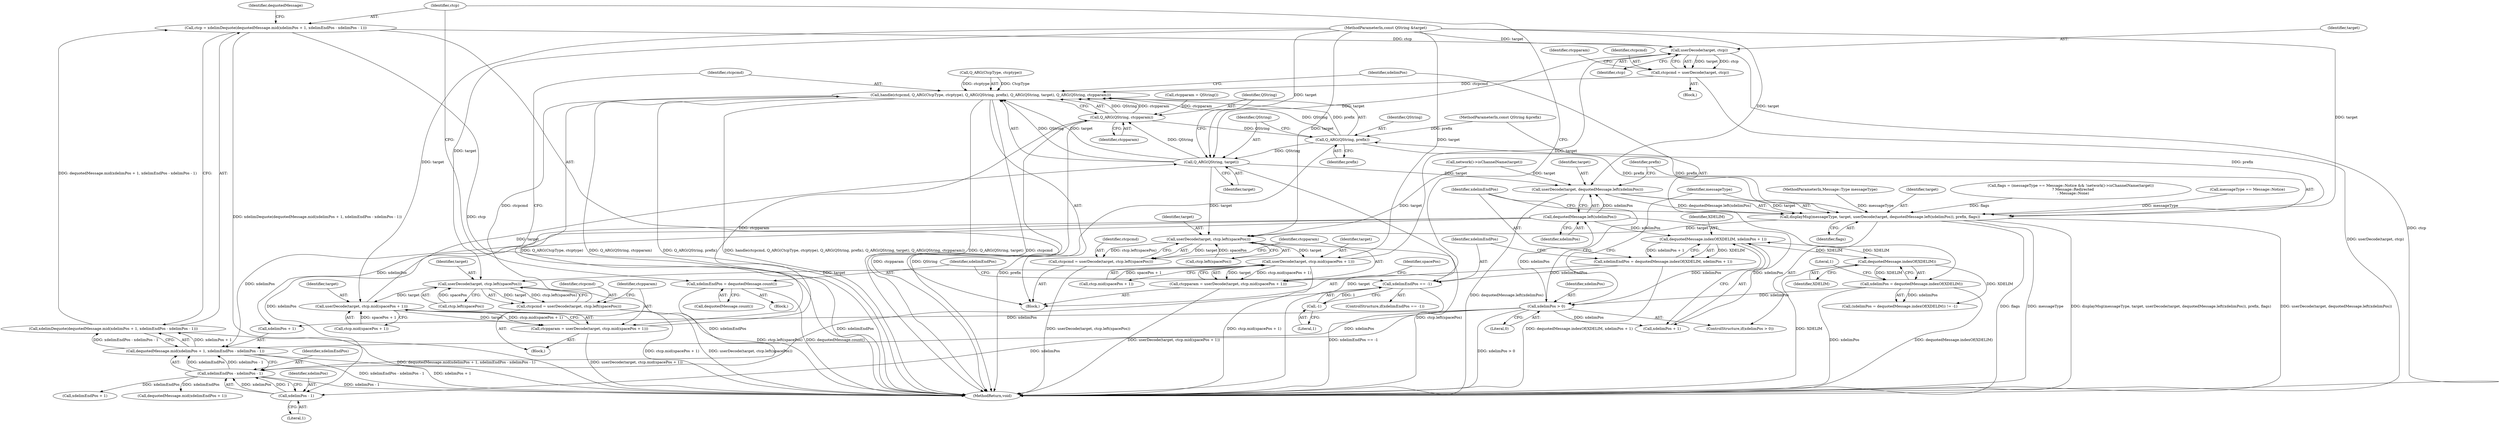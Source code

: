 digraph "1_quassel_a4ca568cdf68cf4a0343eb161518dc8e50cea87d_4@integer" {
"1000187" [label="(Call,ctcp = xdelimDequote(dequotedMessage.mid(xdelimPos + 1, xdelimEndPos - xdelimPos - 1)))"];
"1000189" [label="(Call,xdelimDequote(dequotedMessage.mid(xdelimPos + 1, xdelimEndPos - xdelimPos - 1)))"];
"1000190" [label="(Call,dequotedMessage.mid(xdelimPos + 1, xdelimEndPos - xdelimPos - 1))"];
"1000167" [label="(Call,dequotedMessage.left(xdelimPos))"];
"1000159" [label="(Call,xdelimPos > 0)"];
"1000151" [label="(Call,xdelimPos = dequotedMessage.indexOf(XDELIM))"];
"1000153" [label="(Call,dequotedMessage.indexOf(XDELIM))"];
"1000173" [label="(Call,dequotedMessage.indexOf(XDELIM, xdelimPos + 1))"];
"1000194" [label="(Call,xdelimEndPos - xdelimPos - 1)"];
"1000184" [label="(Call,xdelimEndPos = dequotedMessage.count())"];
"1000179" [label="(Call,xdelimEndPos == -1)"];
"1000171" [label="(Call,xdelimEndPos = dequotedMessage.indexOf(XDELIM, xdelimPos + 1))"];
"1000181" [label="(Call,-1)"];
"1000196" [label="(Call,xdelimPos - 1)"];
"1000249" [label="(Call,userDecode(target, ctcp))"];
"1000247" [label="(Call,ctcpcmd = userDecode(target, ctcp))"];
"1000258" [label="(Call,handle(ctcpcmd, Q_ARG(CtcpType, ctcptype), Q_ARG(QString, prefix), Q_ARG(QString, target), Q_ARG(QString, ctcpparam)))"];
"1000266" [label="(Call,Q_ARG(QString, target))"];
"1000165" [label="(Call,userDecode(target, dequotedMessage.left(xdelimPos)))"];
"1000162" [label="(Call,displayMsg(messageType, target, userDecode(target, dequotedMessage.left(xdelimPos)), prefix, flags))"];
"1000208" [label="(Call,userDecode(target, ctcp.left(spacePos)))"];
"1000206" [label="(Call,ctcpcmd = userDecode(target, ctcp.left(spacePos)))"];
"1000215" [label="(Call,userDecode(target, ctcp.mid(spacePos + 1)))"];
"1000213" [label="(Call,ctcpparam = userDecode(target, ctcp.mid(spacePos + 1)))"];
"1000233" [label="(Call,userDecode(target, ctcp.left(spacePos)))"];
"1000231" [label="(Call,ctcpcmd = userDecode(target, ctcp.left(spacePos)))"];
"1000239" [label="(Call,userDecode(target, ctcp.mid(spacePos + 1)))"];
"1000237" [label="(Call,ctcpparam = userDecode(target, ctcp.mid(spacePos + 1)))"];
"1000269" [label="(Call,Q_ARG(QString, ctcpparam))"];
"1000263" [label="(Call,Q_ARG(QString, prefix))"];
"1000231" [label="(Call,ctcpcmd = userDecode(target, ctcp.left(spacePos)))"];
"1000200" [label="(Identifier,dequotedMessage)"];
"1000180" [label="(Identifier,xdelimEndPos)"];
"1000171" [label="(Call,xdelimEndPos = dequotedMessage.indexOf(XDELIM, xdelimPos + 1))"];
"1000232" [label="(Identifier,ctcpcmd)"];
"1000241" [label="(Call,ctcp.mid(spacePos + 1))"];
"1000191" [label="(Call,xdelimPos + 1)"];
"1000161" [label="(Literal,0)"];
"1000103" [label="(MethodParameterIn,const QString &target)"];
"1000265" [label="(Identifier,prefix)"];
"1000270" [label="(Identifier,QString)"];
"1000253" [label="(Identifier,ctcpparam)"];
"1000215" [label="(Call,userDecode(target, ctcp.mid(spacePos + 1)))"];
"1000269" [label="(Call,Q_ARG(QString, ctcpparam))"];
"1000168" [label="(Identifier,xdelimPos)"];
"1000247" [label="(Call,ctcpcmd = userDecode(target, ctcp))"];
"1000157" [label="(Block,)"];
"1000173" [label="(Call,dequotedMessage.indexOf(XDELIM, xdelimPos + 1))"];
"1000195" [label="(Identifier,xdelimEndPos)"];
"1000156" [label="(Literal,1)"];
"1000216" [label="(Identifier,target)"];
"1000130" [label="(Call,network()->isChannelName(target))"];
"1000222" [label="(Identifier,spacePos)"];
"1000213" [label="(Call,ctcpparam = userDecode(target, ctcp.mid(spacePos + 1)))"];
"1000101" [label="(MethodParameterIn,Message::Type messageType)"];
"1000185" [label="(Identifier,xdelimEndPos)"];
"1000181" [label="(Call,-1)"];
"1000164" [label="(Identifier,target)"];
"1000154" [label="(Identifier,XDELIM)"];
"1000170" [label="(Identifier,flags)"];
"1000246" [label="(Block,)"];
"1000255" [label="(Call,ctcpparam = QString())"];
"1000249" [label="(Call,userDecode(target, ctcp))"];
"1000201" [label="(Call,dequotedMessage.mid(xdelimEndPos + 1))"];
"1000187" [label="(Call,ctcp = xdelimDequote(dequotedMessage.mid(xdelimPos + 1, xdelimEndPos - xdelimPos - 1)))"];
"1000233" [label="(Call,userDecode(target, ctcp.left(spacePos)))"];
"1000308" [label="(MethodReturn,void)"];
"1000190" [label="(Call,dequotedMessage.mid(xdelimPos + 1, xdelimEndPos - xdelimPos - 1))"];
"1000202" [label="(Call,xdelimEndPos + 1)"];
"1000209" [label="(Identifier,target)"];
"1000122" [label="(Call,flags = (messageType == Message::Notice && !network()->isChannelName(target))\n    ? Message::Redirected\n    : Message::None)"];
"1000210" [label="(Call,ctcp.left(spacePos))"];
"1000102" [label="(MethodParameterIn,const QString &prefix)"];
"1000182" [label="(Literal,1)"];
"1000172" [label="(Identifier,xdelimEndPos)"];
"1000184" [label="(Call,xdelimEndPos = dequotedMessage.count())"];
"1000206" [label="(Call,ctcpcmd = userDecode(target, ctcp.left(spacePos)))"];
"1000183" [label="(Block,)"];
"1000266" [label="(Call,Q_ARG(QString, target))"];
"1000263" [label="(Call,Q_ARG(QString, prefix))"];
"1000264" [label="(Identifier,QString)"];
"1000126" [label="(Call,messageType == Message::Notice)"];
"1000259" [label="(Identifier,ctcpcmd)"];
"1000153" [label="(Call,dequotedMessage.indexOf(XDELIM))"];
"1000159" [label="(Call,xdelimPos > 0)"];
"1000198" [label="(Literal,1)"];
"1000167" [label="(Call,dequotedMessage.left(xdelimPos))"];
"1000214" [label="(Identifier,ctcpparam)"];
"1000169" [label="(Identifier,prefix)"];
"1000258" [label="(Call,handle(ctcpcmd, Q_ARG(CtcpType, ctcptype), Q_ARG(QString, prefix), Q_ARG(QString, target), Q_ARG(QString, ctcpparam)))"];
"1000178" [label="(ControlStructure,if(xdelimEndPos == -1))"];
"1000239" [label="(Call,userDecode(target, ctcp.mid(spacePos + 1)))"];
"1000166" [label="(Identifier,target)"];
"1000186" [label="(Call,dequotedMessage.count())"];
"1000151" [label="(Call,xdelimPos = dequotedMessage.indexOf(XDELIM))"];
"1000207" [label="(Identifier,ctcpcmd)"];
"1000160" [label="(Identifier,xdelimPos)"];
"1000197" [label="(Identifier,xdelimPos)"];
"1000250" [label="(Identifier,target)"];
"1000260" [label="(Call,Q_ARG(CtcpType, ctcptype))"];
"1000267" [label="(Identifier,QString)"];
"1000230" [label="(Block,)"];
"1000234" [label="(Identifier,target)"];
"1000150" [label="(Call,(xdelimPos = dequotedMessage.indexOf(XDELIM)) != -1)"];
"1000165" [label="(Call,userDecode(target, dequotedMessage.left(xdelimPos)))"];
"1000162" [label="(Call,displayMsg(messageType, target, userDecode(target, dequotedMessage.left(xdelimPos)), prefix, flags))"];
"1000194" [label="(Call,xdelimEndPos - xdelimPos - 1)"];
"1000271" [label="(Identifier,ctcpparam)"];
"1000179" [label="(Call,xdelimEndPos == -1)"];
"1000163" [label="(Identifier,messageType)"];
"1000235" [label="(Call,ctcp.left(spacePos))"];
"1000158" [label="(ControlStructure,if(xdelimPos > 0))"];
"1000189" [label="(Call,xdelimDequote(dequotedMessage.mid(xdelimPos + 1, xdelimEndPos - xdelimPos - 1)))"];
"1000174" [label="(Identifier,XDELIM)"];
"1000240" [label="(Identifier,target)"];
"1000196" [label="(Call,xdelimPos - 1)"];
"1000237" [label="(Call,ctcpparam = userDecode(target, ctcp.mid(spacePos + 1)))"];
"1000217" [label="(Call,ctcp.mid(spacePos + 1))"];
"1000188" [label="(Identifier,ctcp)"];
"1000175" [label="(Call,xdelimPos + 1)"];
"1000238" [label="(Identifier,ctcpparam)"];
"1000248" [label="(Identifier,ctcpcmd)"];
"1000208" [label="(Call,userDecode(target, ctcp.left(spacePos)))"];
"1000268" [label="(Identifier,target)"];
"1000251" [label="(Identifier,ctcp)"];
"1000152" [label="(Identifier,xdelimPos)"];
"1000187" -> "1000157"  [label="AST: "];
"1000187" -> "1000189"  [label="CFG: "];
"1000188" -> "1000187"  [label="AST: "];
"1000189" -> "1000187"  [label="AST: "];
"1000200" -> "1000187"  [label="CFG: "];
"1000187" -> "1000308"  [label="DDG: ctcp"];
"1000187" -> "1000308"  [label="DDG: xdelimDequote(dequotedMessage.mid(xdelimPos + 1, xdelimEndPos - xdelimPos - 1))"];
"1000189" -> "1000187"  [label="DDG: dequotedMessage.mid(xdelimPos + 1, xdelimEndPos - xdelimPos - 1)"];
"1000187" -> "1000249"  [label="DDG: ctcp"];
"1000189" -> "1000190"  [label="CFG: "];
"1000190" -> "1000189"  [label="AST: "];
"1000189" -> "1000308"  [label="DDG: dequotedMessage.mid(xdelimPos + 1, xdelimEndPos - xdelimPos - 1)"];
"1000190" -> "1000189"  [label="DDG: xdelimPos + 1"];
"1000190" -> "1000189"  [label="DDG: xdelimEndPos - xdelimPos - 1"];
"1000190" -> "1000194"  [label="CFG: "];
"1000191" -> "1000190"  [label="AST: "];
"1000194" -> "1000190"  [label="AST: "];
"1000190" -> "1000308"  [label="DDG: xdelimEndPos - xdelimPos - 1"];
"1000190" -> "1000308"  [label="DDG: xdelimPos + 1"];
"1000167" -> "1000190"  [label="DDG: xdelimPos"];
"1000159" -> "1000190"  [label="DDG: xdelimPos"];
"1000194" -> "1000190"  [label="DDG: xdelimEndPos"];
"1000194" -> "1000190"  [label="DDG: xdelimPos - 1"];
"1000167" -> "1000165"  [label="AST: "];
"1000167" -> "1000168"  [label="CFG: "];
"1000168" -> "1000167"  [label="AST: "];
"1000165" -> "1000167"  [label="CFG: "];
"1000167" -> "1000165"  [label="DDG: xdelimPos"];
"1000159" -> "1000167"  [label="DDG: xdelimPos"];
"1000167" -> "1000173"  [label="DDG: xdelimPos"];
"1000167" -> "1000175"  [label="DDG: xdelimPos"];
"1000167" -> "1000191"  [label="DDG: xdelimPos"];
"1000167" -> "1000196"  [label="DDG: xdelimPos"];
"1000159" -> "1000158"  [label="AST: "];
"1000159" -> "1000161"  [label="CFG: "];
"1000160" -> "1000159"  [label="AST: "];
"1000161" -> "1000159"  [label="AST: "];
"1000163" -> "1000159"  [label="CFG: "];
"1000172" -> "1000159"  [label="CFG: "];
"1000159" -> "1000308"  [label="DDG: xdelimPos > 0"];
"1000151" -> "1000159"  [label="DDG: xdelimPos"];
"1000159" -> "1000173"  [label="DDG: xdelimPos"];
"1000159" -> "1000175"  [label="DDG: xdelimPos"];
"1000159" -> "1000191"  [label="DDG: xdelimPos"];
"1000159" -> "1000196"  [label="DDG: xdelimPos"];
"1000151" -> "1000150"  [label="AST: "];
"1000151" -> "1000153"  [label="CFG: "];
"1000152" -> "1000151"  [label="AST: "];
"1000153" -> "1000151"  [label="AST: "];
"1000156" -> "1000151"  [label="CFG: "];
"1000151" -> "1000308"  [label="DDG: xdelimPos"];
"1000151" -> "1000308"  [label="DDG: dequotedMessage.indexOf(XDELIM)"];
"1000151" -> "1000150"  [label="DDG: xdelimPos"];
"1000153" -> "1000151"  [label="DDG: XDELIM"];
"1000153" -> "1000154"  [label="CFG: "];
"1000154" -> "1000153"  [label="AST: "];
"1000153" -> "1000308"  [label="DDG: XDELIM"];
"1000153" -> "1000150"  [label="DDG: XDELIM"];
"1000173" -> "1000153"  [label="DDG: XDELIM"];
"1000153" -> "1000173"  [label="DDG: XDELIM"];
"1000173" -> "1000171"  [label="AST: "];
"1000173" -> "1000175"  [label="CFG: "];
"1000174" -> "1000173"  [label="AST: "];
"1000175" -> "1000173"  [label="AST: "];
"1000171" -> "1000173"  [label="CFG: "];
"1000173" -> "1000171"  [label="DDG: XDELIM"];
"1000173" -> "1000171"  [label="DDG: xdelimPos + 1"];
"1000194" -> "1000196"  [label="CFG: "];
"1000195" -> "1000194"  [label="AST: "];
"1000196" -> "1000194"  [label="AST: "];
"1000194" -> "1000308"  [label="DDG: xdelimPos - 1"];
"1000184" -> "1000194"  [label="DDG: xdelimEndPos"];
"1000179" -> "1000194"  [label="DDG: xdelimEndPos"];
"1000196" -> "1000194"  [label="DDG: xdelimPos"];
"1000196" -> "1000194"  [label="DDG: 1"];
"1000194" -> "1000201"  [label="DDG: xdelimEndPos"];
"1000194" -> "1000202"  [label="DDG: xdelimEndPos"];
"1000184" -> "1000183"  [label="AST: "];
"1000184" -> "1000186"  [label="CFG: "];
"1000185" -> "1000184"  [label="AST: "];
"1000186" -> "1000184"  [label="AST: "];
"1000188" -> "1000184"  [label="CFG: "];
"1000184" -> "1000308"  [label="DDG: dequotedMessage.count()"];
"1000179" -> "1000178"  [label="AST: "];
"1000179" -> "1000181"  [label="CFG: "];
"1000180" -> "1000179"  [label="AST: "];
"1000181" -> "1000179"  [label="AST: "];
"1000185" -> "1000179"  [label="CFG: "];
"1000188" -> "1000179"  [label="CFG: "];
"1000179" -> "1000308"  [label="DDG: xdelimEndPos == -1"];
"1000171" -> "1000179"  [label="DDG: xdelimEndPos"];
"1000181" -> "1000179"  [label="DDG: 1"];
"1000171" -> "1000157"  [label="AST: "];
"1000172" -> "1000171"  [label="AST: "];
"1000180" -> "1000171"  [label="CFG: "];
"1000171" -> "1000308"  [label="DDG: dequotedMessage.indexOf(XDELIM, xdelimPos + 1)"];
"1000181" -> "1000182"  [label="CFG: "];
"1000182" -> "1000181"  [label="AST: "];
"1000196" -> "1000198"  [label="CFG: "];
"1000197" -> "1000196"  [label="AST: "];
"1000198" -> "1000196"  [label="AST: "];
"1000249" -> "1000247"  [label="AST: "];
"1000249" -> "1000251"  [label="CFG: "];
"1000250" -> "1000249"  [label="AST: "];
"1000251" -> "1000249"  [label="AST: "];
"1000247" -> "1000249"  [label="CFG: "];
"1000249" -> "1000308"  [label="DDG: ctcp"];
"1000249" -> "1000247"  [label="DDG: target"];
"1000249" -> "1000247"  [label="DDG: ctcp"];
"1000215" -> "1000249"  [label="DDG: target"];
"1000103" -> "1000249"  [label="DDG: target"];
"1000249" -> "1000266"  [label="DDG: target"];
"1000247" -> "1000246"  [label="AST: "];
"1000248" -> "1000247"  [label="AST: "];
"1000253" -> "1000247"  [label="CFG: "];
"1000247" -> "1000308"  [label="DDG: userDecode(target, ctcp)"];
"1000247" -> "1000258"  [label="DDG: ctcpcmd"];
"1000258" -> "1000157"  [label="AST: "];
"1000258" -> "1000269"  [label="CFG: "];
"1000259" -> "1000258"  [label="AST: "];
"1000260" -> "1000258"  [label="AST: "];
"1000263" -> "1000258"  [label="AST: "];
"1000266" -> "1000258"  [label="AST: "];
"1000269" -> "1000258"  [label="AST: "];
"1000152" -> "1000258"  [label="CFG: "];
"1000258" -> "1000308"  [label="DDG: ctcpcmd"];
"1000258" -> "1000308"  [label="DDG: Q_ARG(CtcpType, ctcptype)"];
"1000258" -> "1000308"  [label="DDG: Q_ARG(QString, ctcpparam)"];
"1000258" -> "1000308"  [label="DDG: Q_ARG(QString, prefix)"];
"1000258" -> "1000308"  [label="DDG: handle(ctcpcmd, Q_ARG(CtcpType, ctcptype), Q_ARG(QString, prefix), Q_ARG(QString, target), Q_ARG(QString, ctcpparam))"];
"1000258" -> "1000308"  [label="DDG: Q_ARG(QString, target)"];
"1000231" -> "1000258"  [label="DDG: ctcpcmd"];
"1000260" -> "1000258"  [label="DDG: CtcpType"];
"1000260" -> "1000258"  [label="DDG: ctcptype"];
"1000263" -> "1000258"  [label="DDG: QString"];
"1000263" -> "1000258"  [label="DDG: prefix"];
"1000266" -> "1000258"  [label="DDG: QString"];
"1000266" -> "1000258"  [label="DDG: target"];
"1000269" -> "1000258"  [label="DDG: QString"];
"1000269" -> "1000258"  [label="DDG: ctcpparam"];
"1000266" -> "1000268"  [label="CFG: "];
"1000267" -> "1000266"  [label="AST: "];
"1000268" -> "1000266"  [label="AST: "];
"1000270" -> "1000266"  [label="CFG: "];
"1000266" -> "1000308"  [label="DDG: target"];
"1000266" -> "1000165"  [label="DDG: target"];
"1000266" -> "1000208"  [label="DDG: target"];
"1000263" -> "1000266"  [label="DDG: QString"];
"1000239" -> "1000266"  [label="DDG: target"];
"1000103" -> "1000266"  [label="DDG: target"];
"1000266" -> "1000269"  [label="DDG: QString"];
"1000165" -> "1000162"  [label="AST: "];
"1000166" -> "1000165"  [label="AST: "];
"1000169" -> "1000165"  [label="CFG: "];
"1000165" -> "1000308"  [label="DDG: dequotedMessage.left(xdelimPos)"];
"1000165" -> "1000162"  [label="DDG: target"];
"1000165" -> "1000162"  [label="DDG: dequotedMessage.left(xdelimPos)"];
"1000130" -> "1000165"  [label="DDG: target"];
"1000103" -> "1000165"  [label="DDG: target"];
"1000162" -> "1000158"  [label="AST: "];
"1000162" -> "1000170"  [label="CFG: "];
"1000163" -> "1000162"  [label="AST: "];
"1000164" -> "1000162"  [label="AST: "];
"1000169" -> "1000162"  [label="AST: "];
"1000170" -> "1000162"  [label="AST: "];
"1000172" -> "1000162"  [label="CFG: "];
"1000162" -> "1000308"  [label="DDG: flags"];
"1000162" -> "1000308"  [label="DDG: messageType"];
"1000162" -> "1000308"  [label="DDG: displayMsg(messageType, target, userDecode(target, dequotedMessage.left(xdelimPos)), prefix, flags)"];
"1000162" -> "1000308"  [label="DDG: userDecode(target, dequotedMessage.left(xdelimPos))"];
"1000126" -> "1000162"  [label="DDG: messageType"];
"1000101" -> "1000162"  [label="DDG: messageType"];
"1000103" -> "1000162"  [label="DDG: target"];
"1000263" -> "1000162"  [label="DDG: prefix"];
"1000102" -> "1000162"  [label="DDG: prefix"];
"1000122" -> "1000162"  [label="DDG: flags"];
"1000162" -> "1000208"  [label="DDG: target"];
"1000162" -> "1000263"  [label="DDG: prefix"];
"1000208" -> "1000206"  [label="AST: "];
"1000208" -> "1000210"  [label="CFG: "];
"1000209" -> "1000208"  [label="AST: "];
"1000210" -> "1000208"  [label="AST: "];
"1000206" -> "1000208"  [label="CFG: "];
"1000208" -> "1000308"  [label="DDG: ctcp.left(spacePos)"];
"1000208" -> "1000206"  [label="DDG: target"];
"1000208" -> "1000206"  [label="DDG: ctcp.left(spacePos)"];
"1000130" -> "1000208"  [label="DDG: target"];
"1000103" -> "1000208"  [label="DDG: target"];
"1000210" -> "1000208"  [label="DDG: spacePos"];
"1000208" -> "1000215"  [label="DDG: target"];
"1000206" -> "1000157"  [label="AST: "];
"1000207" -> "1000206"  [label="AST: "];
"1000214" -> "1000206"  [label="CFG: "];
"1000206" -> "1000308"  [label="DDG: userDecode(target, ctcp.left(spacePos))"];
"1000215" -> "1000213"  [label="AST: "];
"1000215" -> "1000217"  [label="CFG: "];
"1000216" -> "1000215"  [label="AST: "];
"1000217" -> "1000215"  [label="AST: "];
"1000213" -> "1000215"  [label="CFG: "];
"1000215" -> "1000308"  [label="DDG: ctcp.mid(spacePos + 1)"];
"1000215" -> "1000213"  [label="DDG: target"];
"1000215" -> "1000213"  [label="DDG: ctcp.mid(spacePos + 1)"];
"1000103" -> "1000215"  [label="DDG: target"];
"1000217" -> "1000215"  [label="DDG: spacePos + 1"];
"1000215" -> "1000233"  [label="DDG: target"];
"1000213" -> "1000157"  [label="AST: "];
"1000214" -> "1000213"  [label="AST: "];
"1000222" -> "1000213"  [label="CFG: "];
"1000213" -> "1000308"  [label="DDG: userDecode(target, ctcp.mid(spacePos + 1))"];
"1000233" -> "1000231"  [label="AST: "];
"1000233" -> "1000235"  [label="CFG: "];
"1000234" -> "1000233"  [label="AST: "];
"1000235" -> "1000233"  [label="AST: "];
"1000231" -> "1000233"  [label="CFG: "];
"1000233" -> "1000308"  [label="DDG: ctcp.left(spacePos)"];
"1000233" -> "1000231"  [label="DDG: target"];
"1000233" -> "1000231"  [label="DDG: ctcp.left(spacePos)"];
"1000103" -> "1000233"  [label="DDG: target"];
"1000235" -> "1000233"  [label="DDG: spacePos"];
"1000233" -> "1000239"  [label="DDG: target"];
"1000231" -> "1000230"  [label="AST: "];
"1000232" -> "1000231"  [label="AST: "];
"1000238" -> "1000231"  [label="CFG: "];
"1000231" -> "1000308"  [label="DDG: userDecode(target, ctcp.left(spacePos))"];
"1000239" -> "1000237"  [label="AST: "];
"1000239" -> "1000241"  [label="CFG: "];
"1000240" -> "1000239"  [label="AST: "];
"1000241" -> "1000239"  [label="AST: "];
"1000237" -> "1000239"  [label="CFG: "];
"1000239" -> "1000308"  [label="DDG: ctcp.mid(spacePos + 1)"];
"1000239" -> "1000237"  [label="DDG: target"];
"1000239" -> "1000237"  [label="DDG: ctcp.mid(spacePos + 1)"];
"1000103" -> "1000239"  [label="DDG: target"];
"1000241" -> "1000239"  [label="DDG: spacePos + 1"];
"1000237" -> "1000230"  [label="AST: "];
"1000238" -> "1000237"  [label="AST: "];
"1000259" -> "1000237"  [label="CFG: "];
"1000237" -> "1000308"  [label="DDG: userDecode(target, ctcp.mid(spacePos + 1))"];
"1000237" -> "1000269"  [label="DDG: ctcpparam"];
"1000269" -> "1000271"  [label="CFG: "];
"1000270" -> "1000269"  [label="AST: "];
"1000271" -> "1000269"  [label="AST: "];
"1000269" -> "1000308"  [label="DDG: ctcpparam"];
"1000269" -> "1000308"  [label="DDG: QString"];
"1000269" -> "1000263"  [label="DDG: QString"];
"1000255" -> "1000269"  [label="DDG: ctcpparam"];
"1000263" -> "1000265"  [label="CFG: "];
"1000264" -> "1000263"  [label="AST: "];
"1000265" -> "1000263"  [label="AST: "];
"1000267" -> "1000263"  [label="CFG: "];
"1000263" -> "1000308"  [label="DDG: prefix"];
"1000102" -> "1000263"  [label="DDG: prefix"];
}
